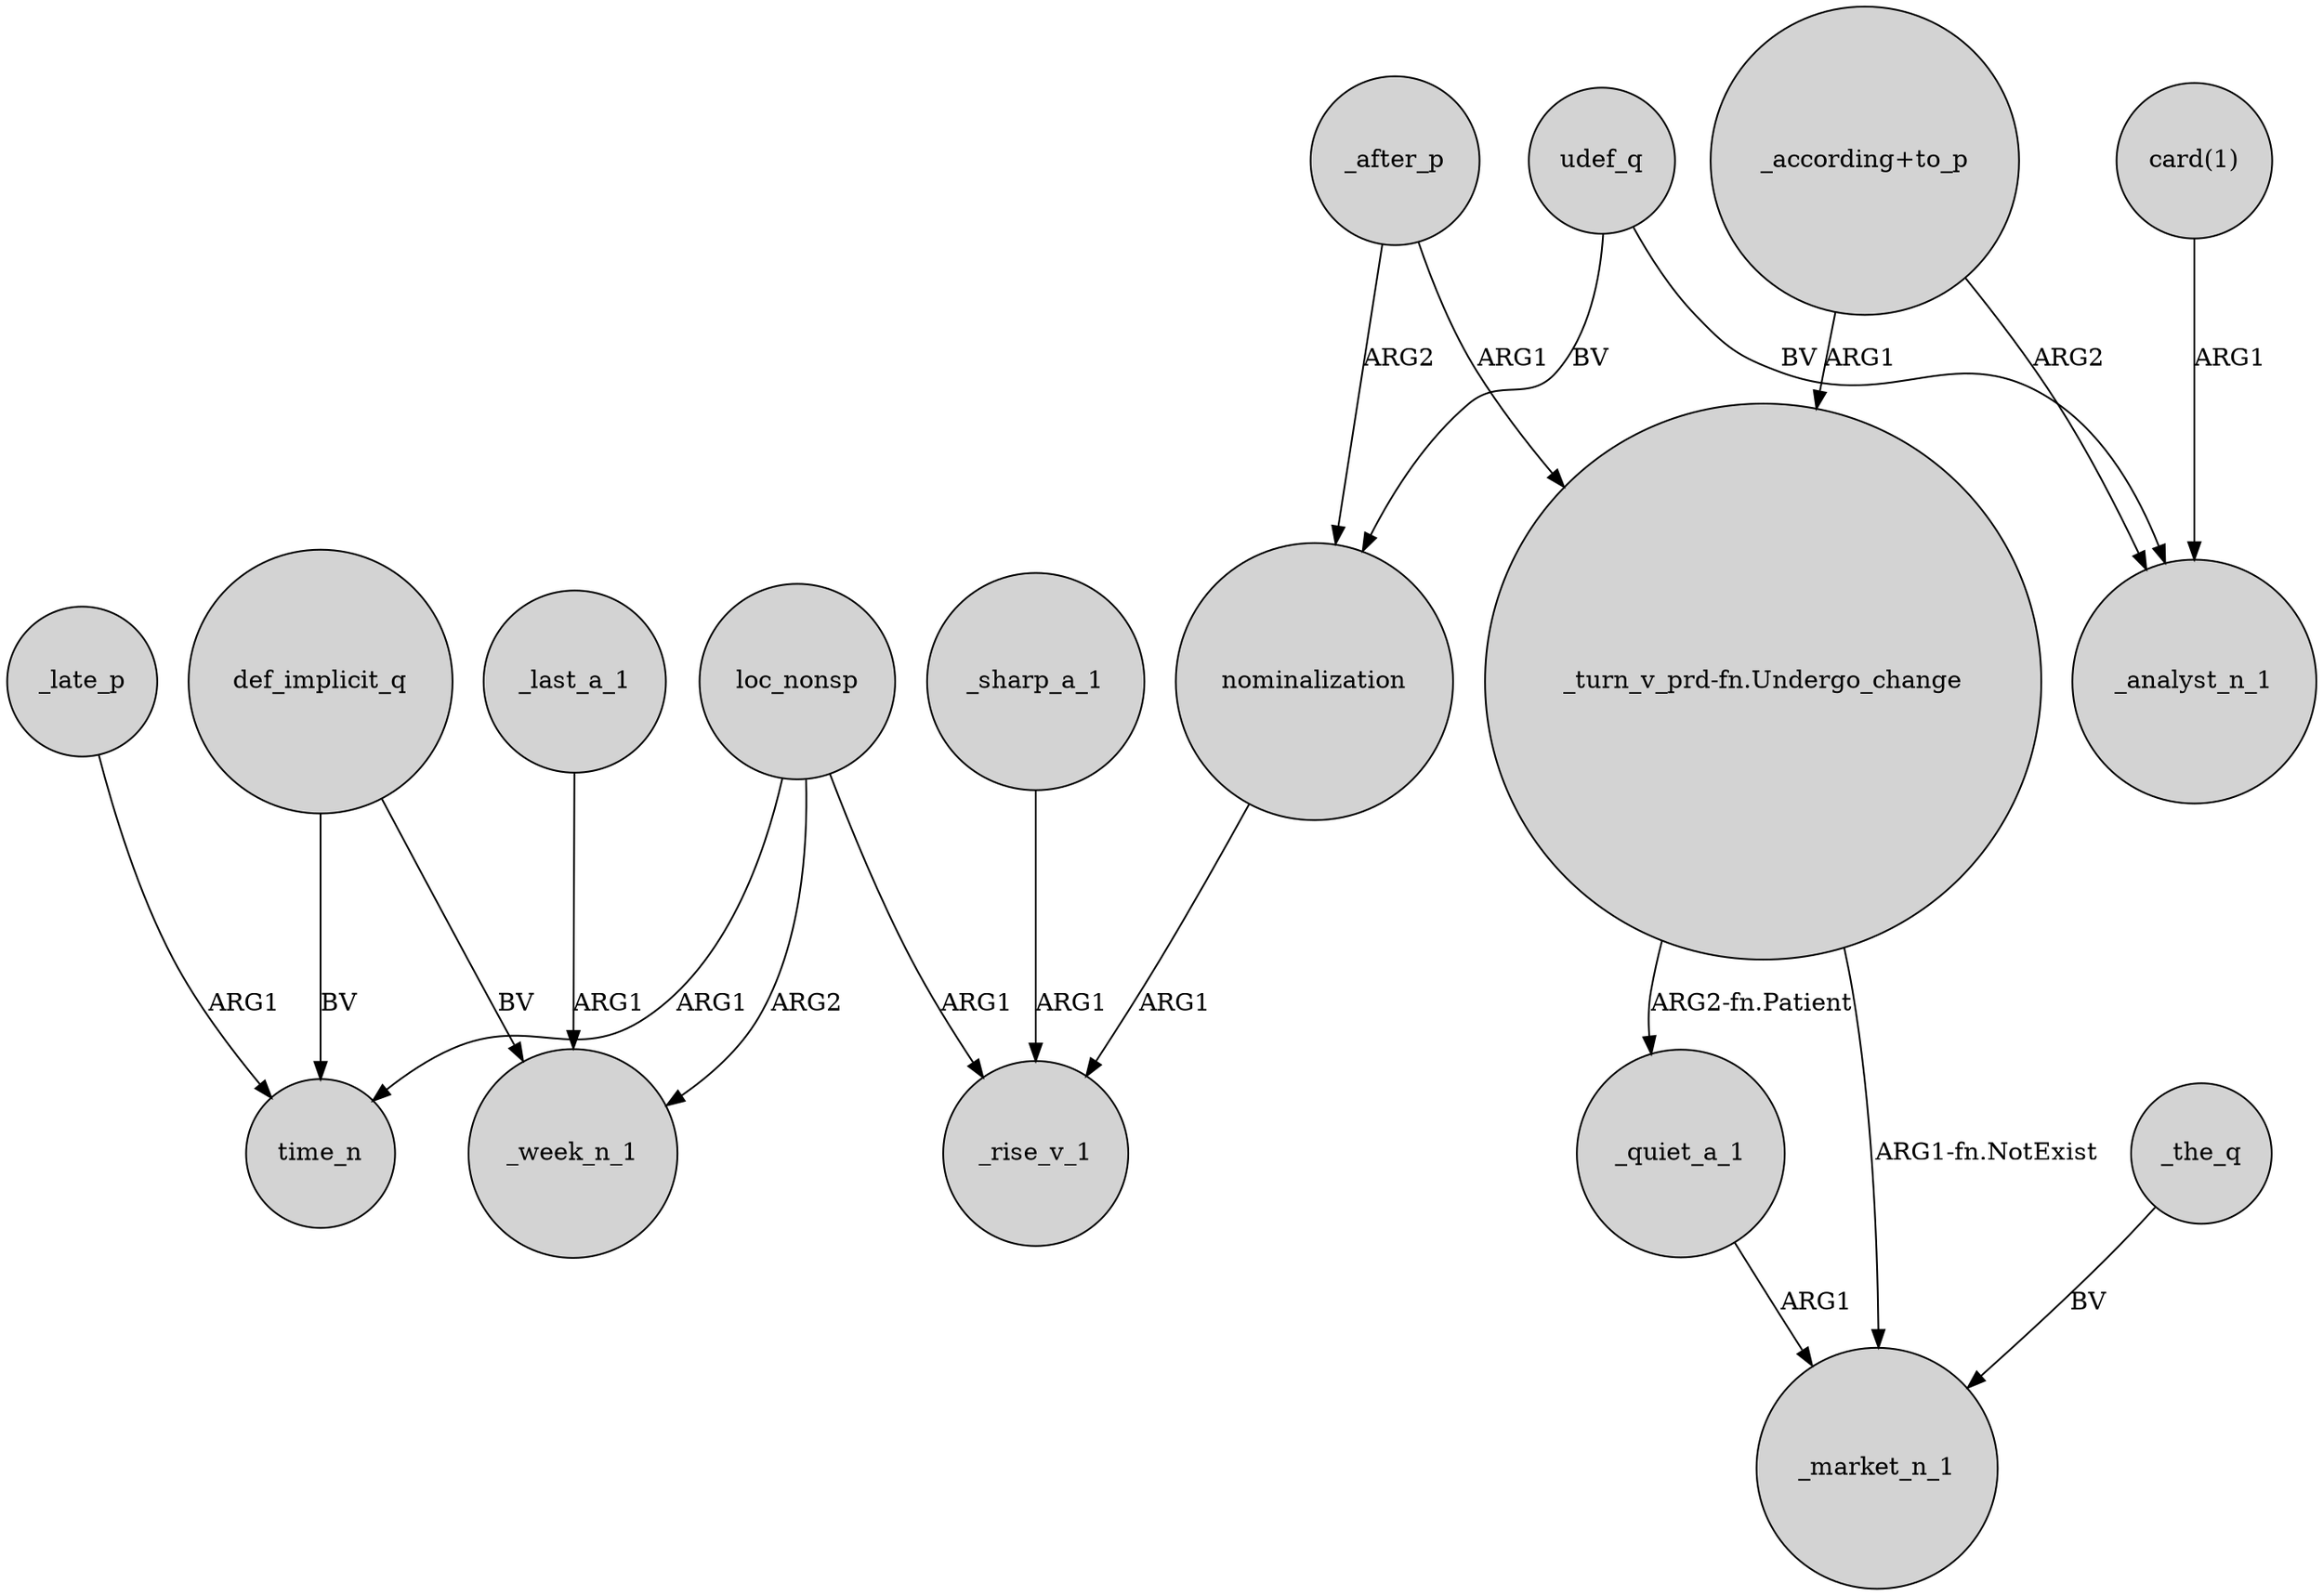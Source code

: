 digraph {
	node [shape=circle style=filled]
	_late_p -> time_n [label=ARG1]
	"_turn_v_prd-fn.Undergo_change" -> _quiet_a_1 [label="ARG2-fn.Patient"]
	_after_p -> "_turn_v_prd-fn.Undergo_change" [label=ARG1]
	"card(1)" -> _analyst_n_1 [label=ARG1]
	def_implicit_q -> _week_n_1 [label=BV]
	"_according+to_p" -> _analyst_n_1 [label=ARG2]
	loc_nonsp -> time_n [label=ARG1]
	nominalization -> _rise_v_1 [label=ARG1]
	loc_nonsp -> _week_n_1 [label=ARG2]
	"_turn_v_prd-fn.Undergo_change" -> _market_n_1 [label="ARG1-fn.NotExist"]
	"_according+to_p" -> "_turn_v_prd-fn.Undergo_change" [label=ARG1]
	_sharp_a_1 -> _rise_v_1 [label=ARG1]
	loc_nonsp -> _rise_v_1 [label=ARG1]
	_last_a_1 -> _week_n_1 [label=ARG1]
	udef_q -> nominalization [label=BV]
	_the_q -> _market_n_1 [label=BV]
	_quiet_a_1 -> _market_n_1 [label=ARG1]
	_after_p -> nominalization [label=ARG2]
	udef_q -> _analyst_n_1 [label=BV]
	def_implicit_q -> time_n [label=BV]
}
